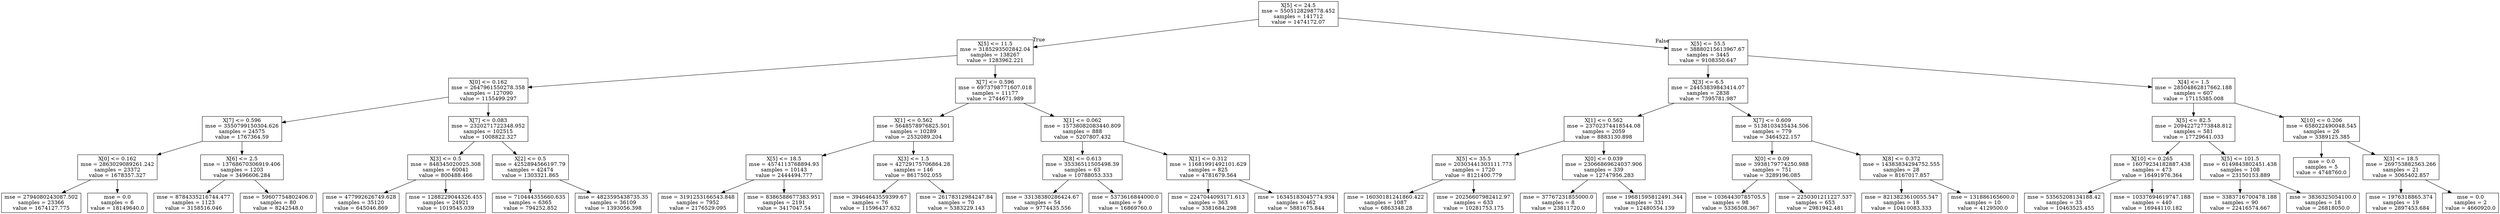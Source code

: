 digraph Tree {
node [shape=box] ;
0 [label="X[5] <= 24.5\nmse = 5505128298778.452\nsamples = 141712\nvalue = 1474172.07"] ;
1 [label="X[5] <= 11.5\nmse = 3185293502842.04\nsamples = 138267\nvalue = 1283962.221"] ;
0 -> 1 [labeldistance=2.5, labelangle=45, headlabel="True"] ;
2 [label="X[0] <= 0.162\nmse = 2647961550278.358\nsamples = 127090\nvalue = 1155499.297"] ;
1 -> 2 ;
3 [label="X[7] <= 0.596\nmse = 3550799150304.626\nsamples = 24575\nvalue = 1767364.59"] ;
2 -> 3 ;
4 [label="X[0] <= 0.162\nmse = 2863029089261.242\nsamples = 23372\nvalue = 1678357.327"] ;
3 -> 4 ;
5 [label="mse = 2794080243087.502\nsamples = 23366\nvalue = 1674127.775"] ;
4 -> 5 ;
6 [label="mse = 0.0\nsamples = 6\nvalue = 18149640.0"] ;
4 -> 6 ;
7 [label="X[6] <= 2.5\nmse = 13768670306919.406\nsamples = 1203\nvalue = 3496606.284"] ;
3 -> 7 ;
8 [label="mse = 8784335216744.477\nsamples = 1123\nvalue = 3158516.046"] ;
7 -> 8 ;
9 [label="mse = 59607754802406.0\nsamples = 80\nvalue = 8242548.0"] ;
7 -> 9 ;
10 [label="X[7] <= 0.083\nmse = 2320271722348.952\nsamples = 102515\nvalue = 1008822.327"] ;
2 -> 10 ;
11 [label="X[3] <= 0.5\nmse = 848345020025.308\nsamples = 60041\nvalue = 800488.466"] ;
10 -> 11 ;
12 [label="mse = 477992626749.628\nsamples = 35120\nvalue = 645046.869"] ;
11 -> 12 ;
13 [label="mse = 1288229044326.455\nsamples = 24921\nvalue = 1019545.039"] ;
11 -> 13 ;
14 [label="X[2] <= 0.5\nmse = 4252894566197.79\nsamples = 42474\nvalue = 1303321.865"] ;
10 -> 14 ;
15 [label="mse = 710444355660.635\nsamples = 6365\nvalue = 794252.852"] ;
14 -> 15 ;
16 [label="mse = 4823595438735.35\nsamples = 36109\nvalue = 1393056.398"] ;
14 -> 16 ;
17 [label="X[7] <= 0.596\nmse = 6973798771607.018\nsamples = 11177\nvalue = 2744671.989"] ;
1 -> 17 ;
18 [label="X[1] <= 0.562\nmse = 5648578976825.501\nsamples = 10289\nvalue = 2532089.204"] ;
17 -> 18 ;
19 [label="X[5] <= 18.5\nmse = 4574113768894.93\nsamples = 10143\nvalue = 2444494.777"] ;
18 -> 19 ;
20 [label="mse = 3191253166543.848\nsamples = 7952\nvalue = 2176529.095"] ;
19 -> 20 ;
21 [label="mse = 8386588677383.951\nsamples = 2191\nvalue = 3417047.54"] ;
19 -> 21 ;
22 [label="X[3] <= 1.5\nmse = 42729175706864.28\nsamples = 146\nvalue = 8617502.055"] ;
18 -> 22 ;
23 [label="mse = 39464643559399.67\nsamples = 76\nvalue = 11596437.632"] ;
22 -> 23 ;
24 [label="mse = 26178312984247.84\nsamples = 70\nvalue = 5383229.143"] ;
22 -> 24 ;
25 [label="X[1] <= 0.062\nmse = 15738082083440.809\nsamples = 888\nvalue = 5207807.432"] ;
17 -> 25 ;
26 [label="X[8] <= 0.613\nmse = 35336511505498.39\nsamples = 63\nvalue = 10788053.333"] ;
25 -> 26 ;
27 [label="mse = 33138380286424.67\nsamples = 54\nvalue = 9774435.556"] ;
26 -> 27 ;
28 [label="mse = 5373616844000.0\nsamples = 9\nvalue = 16869760.0"] ;
26 -> 28 ;
29 [label="X[1] <= 0.312\nmse = 11681991492101.629\nsamples = 825\nvalue = 4781679.564"] ;
25 -> 29 ;
30 [label="mse = 2247044093171.613\nsamples = 363\nvalue = 3381684.298"] ;
29 -> 30 ;
31 [label="mse = 16345183045774.934\nsamples = 462\nvalue = 5881675.844"] ;
29 -> 31 ;
32 [label="X[5] <= 55.5\nmse = 38880215613967.67\nsamples = 3445\nvalue = 9108350.647"] ;
0 -> 32 [labeldistance=2.5, labelangle=-45, headlabel="False"] ;
33 [label="X[3] <= 6.5\nmse = 24453839843414.07\nsamples = 2838\nvalue = 7395781.987"] ;
32 -> 33 ;
34 [label="X[1] <= 0.562\nmse = 23702374418544.08\nsamples = 2059\nvalue = 8883130.898"] ;
33 -> 34 ;
35 [label="X[5] <= 35.5\nmse = 20303441303111.773\nsamples = 1720\nvalue = 8121400.779"] ;
34 -> 35 ;
36 [label="mse = 16030181241860.422\nsamples = 1087\nvalue = 6863348.28"] ;
35 -> 36 ;
37 [label="mse = 20256607982412.97\nsamples = 633\nvalue = 10281753.175"] ;
35 -> 37 ;
38 [label="X[0] <= 0.039\nmse = 23066869624037.906\nsamples = 339\nvalue = 12747956.283"] ;
34 -> 38 ;
39 [label="mse = 37767231855000.0\nsamples = 8\nvalue = 23811720.0"] ;
38 -> 39 ;
40 [label="mse = 19681595812491.344\nsamples = 331\nvalue = 12480554.139"] ;
38 -> 40 ;
41 [label="X[7] <= 0.609\nmse = 5138103435434.506\nsamples = 779\nvalue = 3464522.157"] ;
33 -> 41 ;
42 [label="X[0] <= 0.09\nmse = 3938179774250.988\nsamples = 751\nvalue = 3289196.085"] ;
41 -> 42 ;
43 [label="mse = 10364430785705.5\nsamples = 98\nvalue = 5336508.367"] ;
42 -> 43 ;
44 [label="mse = 2250301211227.537\nsamples = 653\nvalue = 2981942.481"] ;
42 -> 44 ;
45 [label="X[8] <= 0.372\nmse = 14383834294752.555\nsamples = 28\nvalue = 8167017.857"] ;
41 -> 45 ;
46 [label="mse = 8213823610055.547\nsamples = 18\nvalue = 10410083.333"] ;
45 -> 46 ;
47 [label="mse = 131886165600.0\nsamples = 10\nvalue = 4129500.0"] ;
45 -> 47 ;
48 [label="X[4] <= 1.5\nmse = 28504862817662.188\nsamples = 607\nvalue = 17115385.008"] ;
32 -> 48 ;
49 [label="X[5] <= 82.5\nmse = 20942272773848.812\nsamples = 581\nvalue = 17729641.033"] ;
48 -> 49 ;
50 [label="X[10] <= 0.265\nmse = 16079234182887.438\nsamples = 473\nvalue = 16491976.364"] ;
49 -> 50 ;
51 [label="mse = 53565208134188.42\nsamples = 33\nvalue = 10463525.455"] ;
50 -> 51 ;
52 [label="mse = 10337694619747.188\nsamples = 440\nvalue = 16944110.182"] ;
50 -> 52 ;
53 [label="X[5] <= 101.5\nmse = 6149843802451.438\nsamples = 108\nvalue = 23150153.889"] ;
49 -> 53 ;
54 [label="mse = 3383716700478.188\nsamples = 90\nvalue = 22416574.667"] ;
53 -> 54 ;
55 [label="mse = 3836325054100.0\nsamples = 18\nvalue = 26818050.0"] ;
53 -> 55 ;
56 [label="X[10] <= 0.206\nmse = 658022490048.545\nsamples = 26\nvalue = 3389125.385"] ;
48 -> 56 ;
57 [label="mse = 0.0\nsamples = 5\nvalue = 4748760.0"] ;
56 -> 57 ;
58 [label="X[3] <= 18.5\nmse = 269753882563.266\nsamples = 21\nvalue = 3065402.857"] ;
56 -> 58 ;
59 [label="mse = 1976318865.374\nsamples = 19\nvalue = 2897453.684"] ;
58 -> 59 ;
60 [label="mse = 0.0\nsamples = 2\nvalue = 4660920.0"] ;
58 -> 60 ;
}